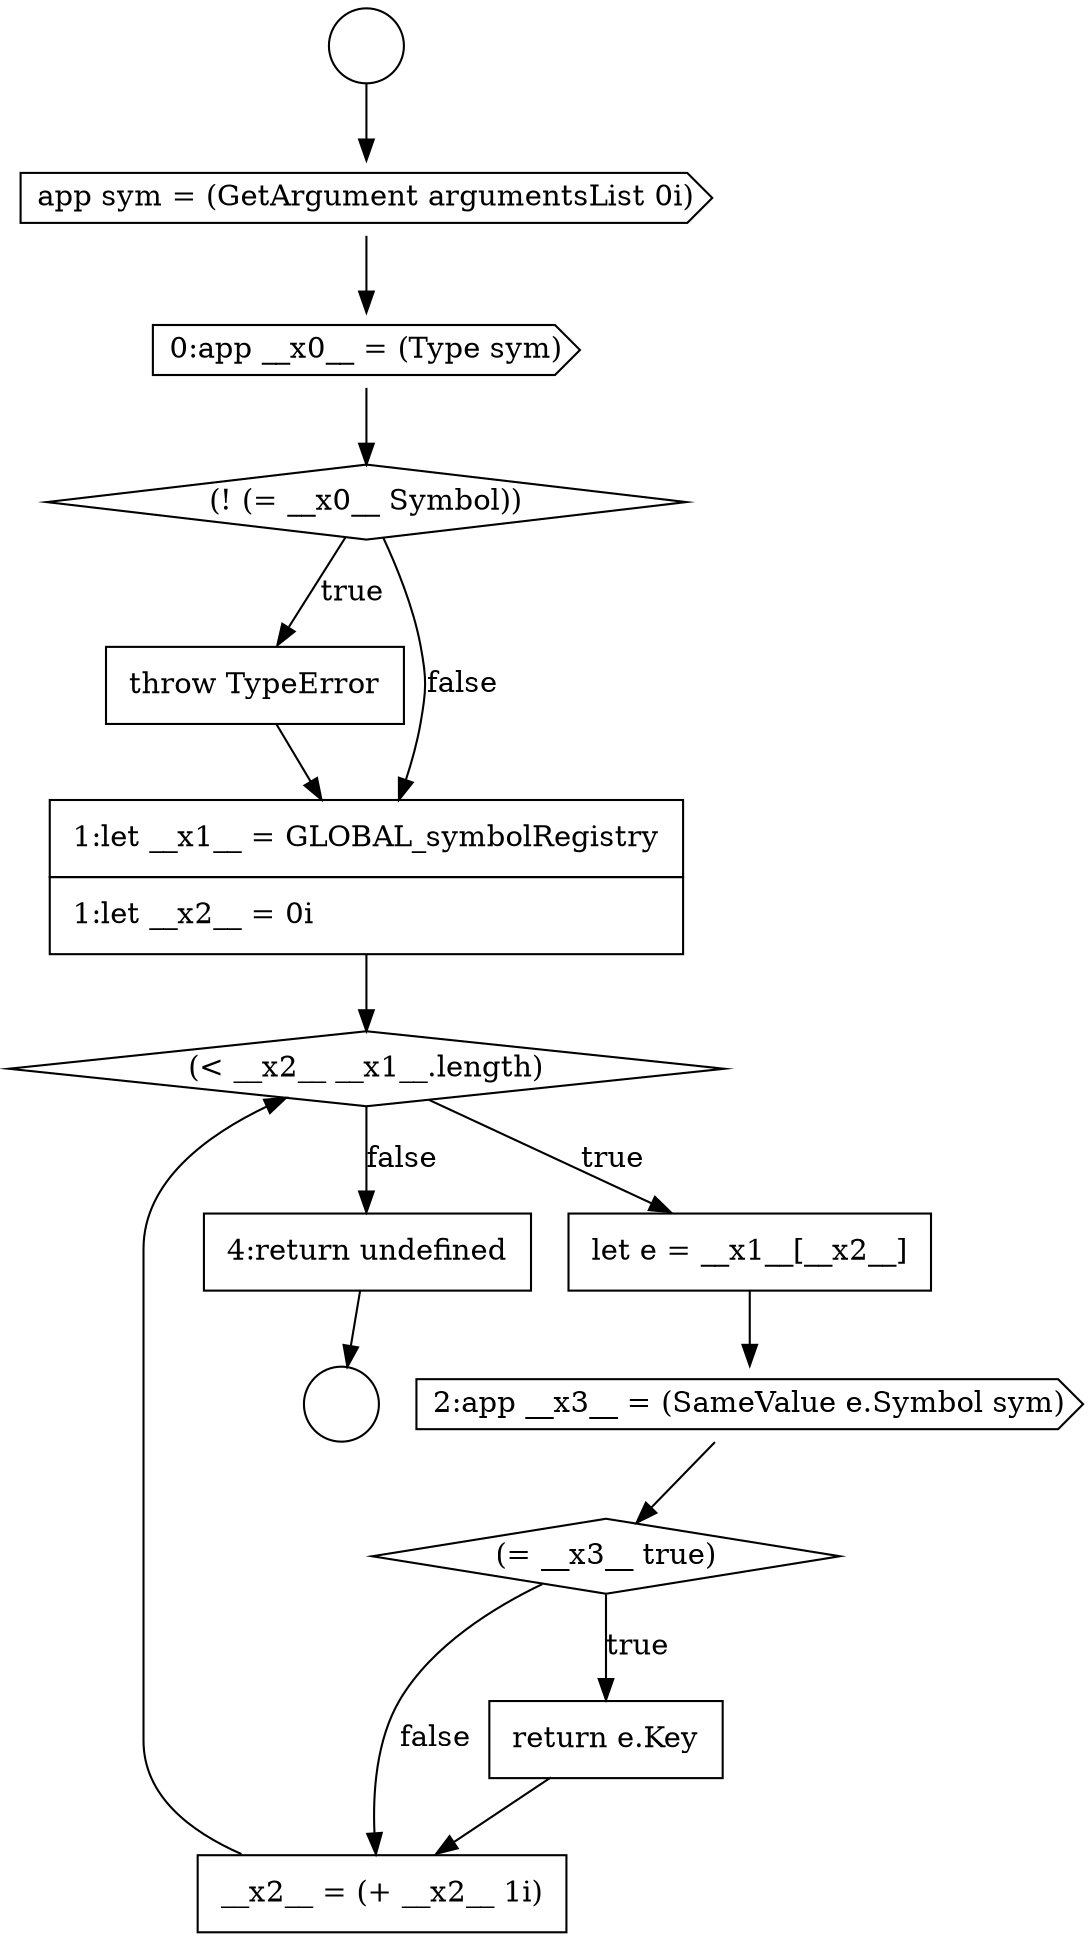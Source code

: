 digraph {
  node11731 [shape=cds, label=<<font color="black">app sym = (GetArgument argumentsList 0i)</font>> color="black" fillcolor="white" style=filled]
  node11730 [shape=circle label=" " color="black" fillcolor="white" style=filled]
  node11742 [shape=none, margin=0, label=<<font color="black">
    <table border="0" cellborder="1" cellspacing="0" cellpadding="10">
      <tr><td align="left">4:return undefined</td></tr>
    </table>
  </font>> color="black" fillcolor="white" style=filled]
  node11737 [shape=none, margin=0, label=<<font color="black">
    <table border="0" cellborder="1" cellspacing="0" cellpadding="10">
      <tr><td align="left">let e = __x1__[__x2__]</td></tr>
    </table>
  </font>> color="black" fillcolor="white" style=filled]
  node11729 [shape=circle label=" " color="black" fillcolor="white" style=filled]
  node11738 [shape=cds, label=<<font color="black">2:app __x3__ = (SameValue e.Symbol sym)</font>> color="black" fillcolor="white" style=filled]
  node11732 [shape=cds, label=<<font color="black">0:app __x0__ = (Type sym)</font>> color="black" fillcolor="white" style=filled]
  node11739 [shape=diamond, label=<<font color="black">(= __x3__ true)</font>> color="black" fillcolor="white" style=filled]
  node11741 [shape=none, margin=0, label=<<font color="black">
    <table border="0" cellborder="1" cellspacing="0" cellpadding="10">
      <tr><td align="left">__x2__ = (+ __x2__ 1i)</td></tr>
    </table>
  </font>> color="black" fillcolor="white" style=filled]
  node11740 [shape=none, margin=0, label=<<font color="black">
    <table border="0" cellborder="1" cellspacing="0" cellpadding="10">
      <tr><td align="left">return e.Key</td></tr>
    </table>
  </font>> color="black" fillcolor="white" style=filled]
  node11736 [shape=diamond, label=<<font color="black">(&lt; __x2__ __x1__.length)</font>> color="black" fillcolor="white" style=filled]
  node11734 [shape=none, margin=0, label=<<font color="black">
    <table border="0" cellborder="1" cellspacing="0" cellpadding="10">
      <tr><td align="left">throw TypeError</td></tr>
    </table>
  </font>> color="black" fillcolor="white" style=filled]
  node11735 [shape=none, margin=0, label=<<font color="black">
    <table border="0" cellborder="1" cellspacing="0" cellpadding="10">
      <tr><td align="left">1:let __x1__ = GLOBAL_symbolRegistry</td></tr>
      <tr><td align="left">1:let __x2__ = 0i</td></tr>
    </table>
  </font>> color="black" fillcolor="white" style=filled]
  node11733 [shape=diamond, label=<<font color="black">(! (= __x0__ Symbol))</font>> color="black" fillcolor="white" style=filled]
  node11734 -> node11735 [ color="black"]
  node11740 -> node11741 [ color="black"]
  node11742 -> node11730 [ color="black"]
  node11739 -> node11740 [label=<<font color="black">true</font>> color="black"]
  node11739 -> node11741 [label=<<font color="black">false</font>> color="black"]
  node11729 -> node11731 [ color="black"]
  node11738 -> node11739 [ color="black"]
  node11732 -> node11733 [ color="black"]
  node11741 -> node11736 [ color="black"]
  node11736 -> node11737 [label=<<font color="black">true</font>> color="black"]
  node11736 -> node11742 [label=<<font color="black">false</font>> color="black"]
  node11737 -> node11738 [ color="black"]
  node11735 -> node11736 [ color="black"]
  node11733 -> node11734 [label=<<font color="black">true</font>> color="black"]
  node11733 -> node11735 [label=<<font color="black">false</font>> color="black"]
  node11731 -> node11732 [ color="black"]
}
